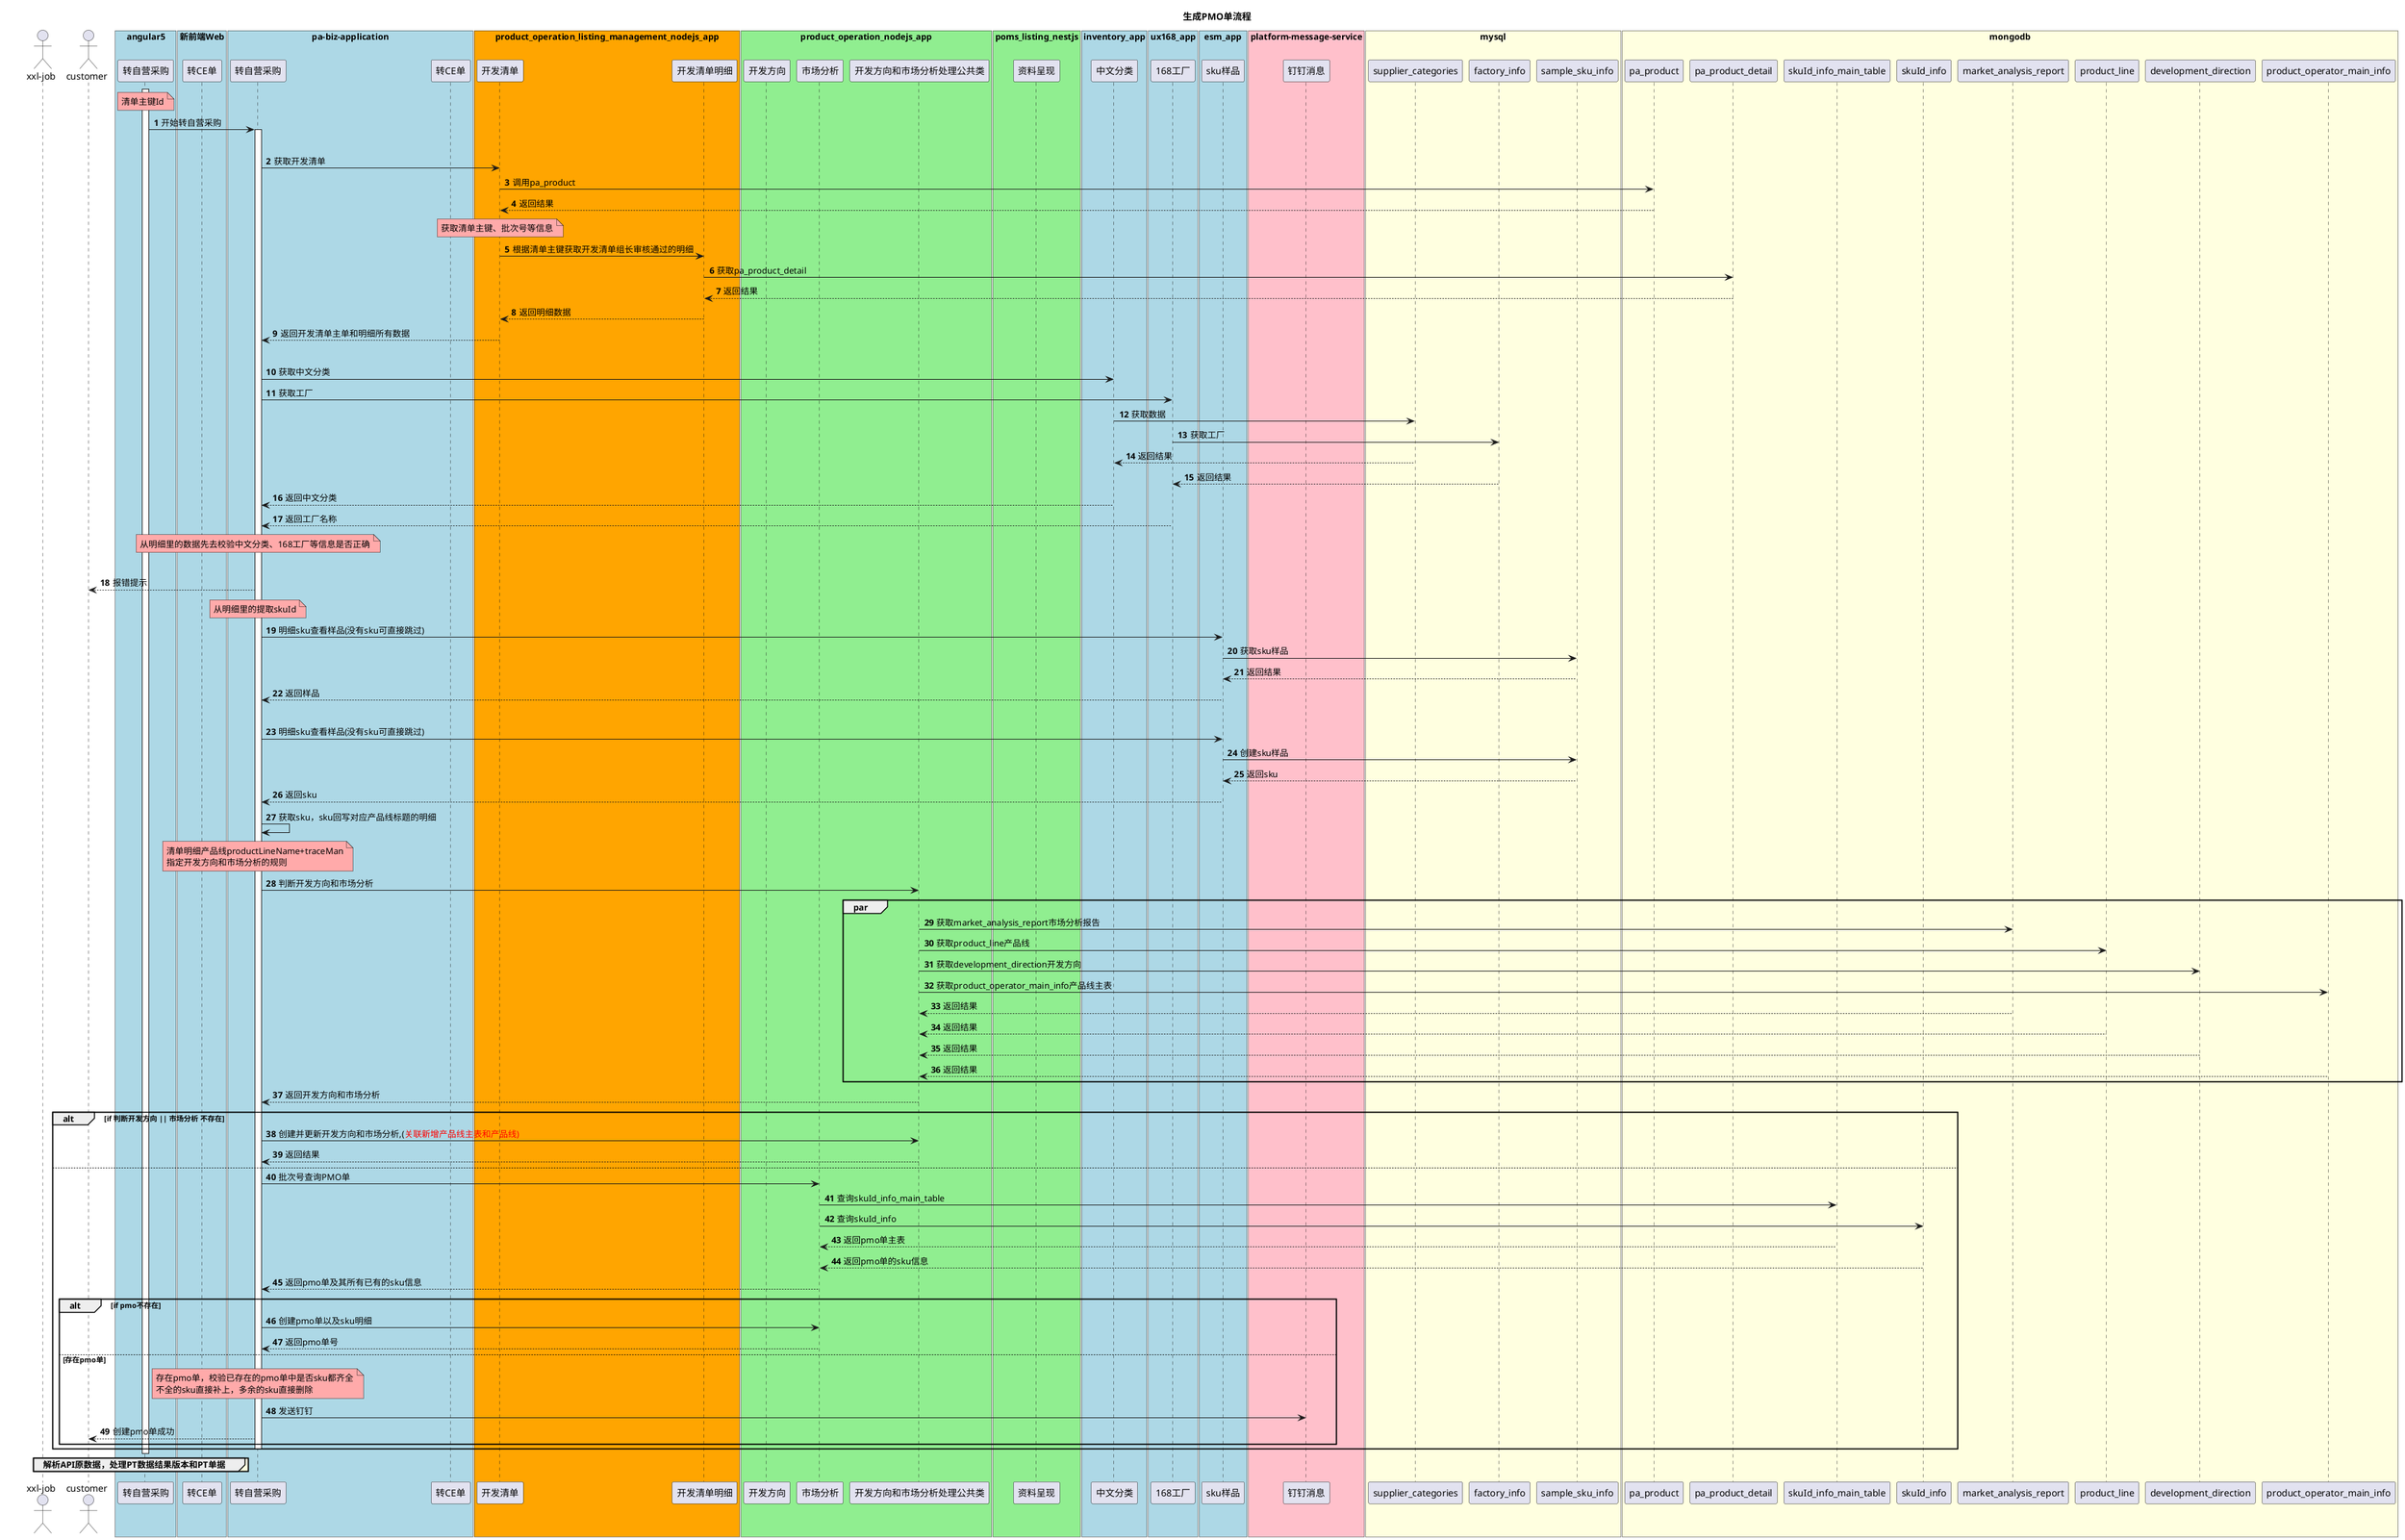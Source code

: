 @startuml
'语雀文档
'https://ux168.yuque.com/hgi29i/zv5uea/dvxvegcg1ea6vcub
title 生成PMO单流程
autonumber

actor "xxl-job" as job
actor "customer" as customer

box "angular5" #lightBlue
participant "转自营采购" as web1
end box

box "新前端Web" #lightBlue
participant "转CE单" as web2
end box

box "pa-biz-application" #lightBlue
participant "转自营采购" as java1
participant "转CE单" as java2
end box


box "product_operation_listing_management_nodejs_app" #orange
participant "开发清单" as node1
participant "开发清单明细" as node2
'participant "sku初始化" as node3
'participant "重复品" as node4
'participant "sku卖数" as node5
end box

box "product_operation_nodejs_app" #lightGreen
participant "开发方向" as node6
participant "市场分析" as node7
participant "PMO单" as node7

participant "开发方向和市场分析处理公共类" as node9
end box

box "poms_listing_nestjs" #lightGreen
participant "资料呈现" as node8
end box

box "inventory_app" #lightBlue
participant "中文分类" as inventory
end box

box "ux168_app" #lightBlue
participant "168工厂" as ux168
end box

box "esm_app" #lightBlue
participant "sku样品" as esm
end box

box "platform-message-service" #pink
participant "钉钉消息" as dingding
end box

box "mysql" #lightYellow
participant "supplier_categories" as sql1
participant "factory_info" as sql2
participant "sample_sku_info" as sql3

end box

box "mongodb" #lightYellow
participant "pa_product" as db1
participant "pa_product_detail" as db2

participant "skuId_info_main_table" as db3
participant "skuId_info" as db4

participant "market_analysis_report" as db5
participant "product_line" as db6
participant "development_direction" as db7
participant "product_operator_main_info" as db8
end box


note over web1#FFAAAA: 清单主键Id
activate web1
web1 -> java1 : 开始转自营采购
group #lightYellow 解析API原数据，处理PT数据结果版本和PT单据
activate java1
java1 -> node1 : 获取开发清单

node1 -> db1 : 调用pa_product
db1 --> node1 : 返回结果
note over node1#FFAAAA: 获取清单主键、批次号等信息

node1 -> node2 : 根据清单主键获取开发清单组长审核通过的明细
node2 -> db2 : 获取pa_product_detail
db2 --> node2 : 返回结果
node2 --> node1 : 返回明细数据
node1 --> java1 : 返回开发清单主单和明细所有数据

par
java1 -> inventory : 获取中文分类
java1 -> ux168 : 获取工厂

inventory -> sql1 : 获取数据
ux168 -> sql2 : 获取工厂
sql1 --> inventory : 返回结果
sql2 --> ux168 : 返回结果
inventory --> java1 : 返回中文分类
ux168 --> java1 : 返回工厂名称
note over java1#FFAAAA: 从明细里的数据先去校验中文分类、168工厂等信息是否正确

alt if 中文分类不存在 || 工厂不存在
java1 --> customer : 报错提示
else

note over java1#FFAAAA: 从明细里的提取skuId
java1 -> esm : 明细sku查看样品(没有sku可直接跳过)
esm -> sql3 : 获取sku样品
sql3 --> esm : 返回结果
esm --> java1 : 返回样品
alt if 部分样品不存在
java1 -> esm : 明细sku查看样品(没有sku可直接跳过)
esm -> sql3 : 创建sku样品
sql3 --> esm : 返回sku
esm --> java1 : 返回sku
else
java1 -> java1 : 获取sku，sku回写对应产品线标题的明细

note over java1#FFAAAA: 清单明细产品线productLineName+traceMan\n指定开发方向和市场分析的规则
java1 -> node9 : 判断开发方向和市场分析
par
node9 -> db5 : 获取market_analysis_report市场分析报告
node9 -> db6 : 获取product_line产品线
node9 -> db7 : 获取development_direction开发方向
node9 -> db8 : 获取product_operator_main_info产品线主表
db5 --> node9 : 返回结果
db6 --> node9 : 返回结果
db7 --> node9 : 返回结果
db8 --> node9 : 返回结果
end
node9 --> java1 : 返回开发方向和市场分析

alt if 判断开发方向 || 市场分析 不存在
java1 -> node9 : 创建并更新开发方向和市场分析,(<color #red>关联新增产品线主表和产品线)
node9 --> java1 : 返回结果

else
java1 -> node7 : 批次号查询PMO单
node7 -> db3 : 查询skuId_info_main_table
node7 -> db4 : 查询skuId_info
db3 --> node7 : 返回pmo单主表
db4 --> node7 : 返回pmo单的sku信息

node7 --> java1 : 返回pmo单及其所有已有的sku信息

alt if pmo不存在
java1 -> node7 : 创建pmo单以及sku明细
node7 --> java1 : 返回pmo单号
else 存在pmo单
note over java1#FFAAAA: 存在pmo单，校验已存在的pmo单中是否sku都齐全\n不全的sku直接补上，多余的sku直接删除
java1 -> dingding : 发送钉钉

java1 --> customer : 创建pmo单成功

end



deactivate java1
end


deactivate web1


group #lightYellow 解析API原数据，处理PT数据结果版本和PT单据

end
@enduml